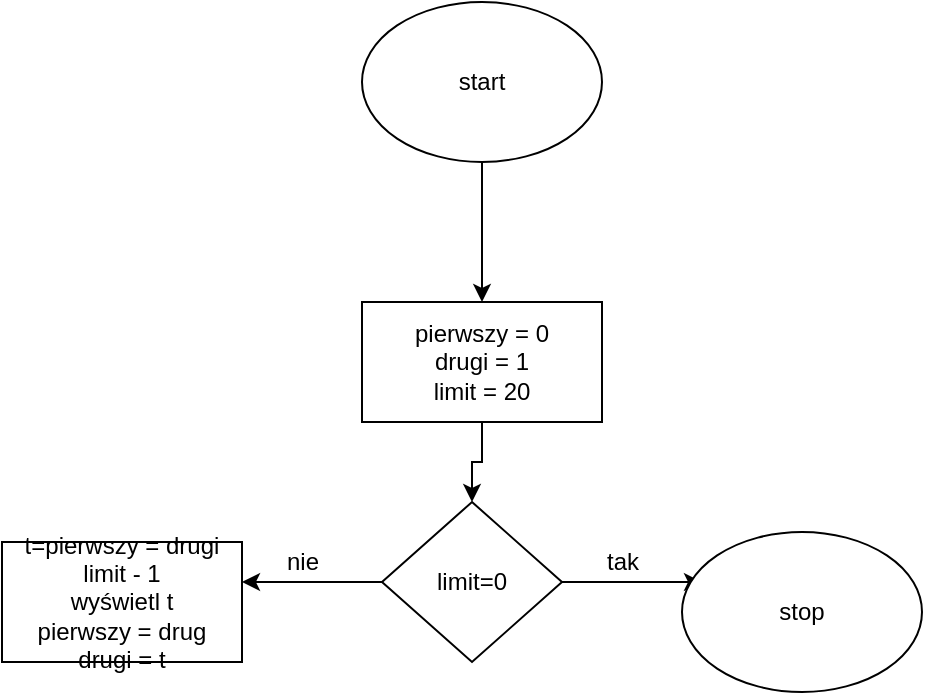 <mxfile version="21.0.2" type="github">
  <diagram id="C5RBs43oDa-KdzZeNtuy" name="Page-1">
    <mxGraphModel dx="1434" dy="739" grid="1" gridSize="10" guides="1" tooltips="1" connect="1" arrows="1" fold="1" page="1" pageScale="1" pageWidth="827" pageHeight="1169" math="0" shadow="0">
      <root>
        <mxCell id="WIyWlLk6GJQsqaUBKTNV-0" />
        <mxCell id="WIyWlLk6GJQsqaUBKTNV-1" parent="WIyWlLk6GJQsqaUBKTNV-0" />
        <mxCell id="cobmNWQkVTxJ-I8DuDdv-2" style="edgeStyle=orthogonalEdgeStyle;rounded=0;orthogonalLoop=1;jettySize=auto;html=1;" edge="1" parent="WIyWlLk6GJQsqaUBKTNV-1" source="cobmNWQkVTxJ-I8DuDdv-0" target="cobmNWQkVTxJ-I8DuDdv-1">
          <mxGeometry relative="1" as="geometry" />
        </mxCell>
        <mxCell id="cobmNWQkVTxJ-I8DuDdv-0" value="start" style="ellipse;whiteSpace=wrap;html=1;" vertex="1" parent="WIyWlLk6GJQsqaUBKTNV-1">
          <mxGeometry x="330" y="50" width="120" height="80" as="geometry" />
        </mxCell>
        <mxCell id="cobmNWQkVTxJ-I8DuDdv-4" style="edgeStyle=orthogonalEdgeStyle;rounded=0;orthogonalLoop=1;jettySize=auto;html=1;entryX=0.5;entryY=0;entryDx=0;entryDy=0;" edge="1" parent="WIyWlLk6GJQsqaUBKTNV-1" source="cobmNWQkVTxJ-I8DuDdv-1" target="cobmNWQkVTxJ-I8DuDdv-3">
          <mxGeometry relative="1" as="geometry" />
        </mxCell>
        <mxCell id="cobmNWQkVTxJ-I8DuDdv-1" value="&lt;div&gt;pierwszy = 0&lt;/div&gt;&lt;div&gt;drugi = 1&lt;/div&gt;&lt;div&gt;limit = 20&lt;br&gt;&lt;/div&gt;" style="rounded=0;whiteSpace=wrap;html=1;" vertex="1" parent="WIyWlLk6GJQsqaUBKTNV-1">
          <mxGeometry x="330" y="200" width="120" height="60" as="geometry" />
        </mxCell>
        <mxCell id="cobmNWQkVTxJ-I8DuDdv-5" style="edgeStyle=orthogonalEdgeStyle;rounded=0;orthogonalLoop=1;jettySize=auto;html=1;" edge="1" parent="WIyWlLk6GJQsqaUBKTNV-1" source="cobmNWQkVTxJ-I8DuDdv-3">
          <mxGeometry relative="1" as="geometry">
            <mxPoint x="500" y="340" as="targetPoint" />
          </mxGeometry>
        </mxCell>
        <mxCell id="cobmNWQkVTxJ-I8DuDdv-7" style="edgeStyle=orthogonalEdgeStyle;rounded=0;orthogonalLoop=1;jettySize=auto;html=1;" edge="1" parent="WIyWlLk6GJQsqaUBKTNV-1" source="cobmNWQkVTxJ-I8DuDdv-3">
          <mxGeometry relative="1" as="geometry">
            <mxPoint x="270" y="340" as="targetPoint" />
          </mxGeometry>
        </mxCell>
        <mxCell id="cobmNWQkVTxJ-I8DuDdv-3" value="limit=0" style="rhombus;whiteSpace=wrap;html=1;" vertex="1" parent="WIyWlLk6GJQsqaUBKTNV-1">
          <mxGeometry x="340" y="300" width="90" height="80" as="geometry" />
        </mxCell>
        <mxCell id="cobmNWQkVTxJ-I8DuDdv-6" value="tak" style="text;html=1;align=center;verticalAlign=middle;resizable=0;points=[];autosize=1;strokeColor=none;fillColor=none;" vertex="1" parent="WIyWlLk6GJQsqaUBKTNV-1">
          <mxGeometry x="440" y="315" width="40" height="30" as="geometry" />
        </mxCell>
        <mxCell id="cobmNWQkVTxJ-I8DuDdv-8" value="nie" style="text;html=1;align=center;verticalAlign=middle;resizable=0;points=[];autosize=1;strokeColor=none;fillColor=none;" vertex="1" parent="WIyWlLk6GJQsqaUBKTNV-1">
          <mxGeometry x="280" y="315" width="40" height="30" as="geometry" />
        </mxCell>
        <mxCell id="cobmNWQkVTxJ-I8DuDdv-9" value="stop" style="ellipse;whiteSpace=wrap;html=1;" vertex="1" parent="WIyWlLk6GJQsqaUBKTNV-1">
          <mxGeometry x="490" y="315" width="120" height="80" as="geometry" />
        </mxCell>
        <mxCell id="cobmNWQkVTxJ-I8DuDdv-10" value="&lt;div&gt;t=pierwszy = drugi&lt;/div&gt;&lt;div&gt;limit - 1&lt;/div&gt;&lt;div&gt;wyświetl t&lt;/div&gt;&lt;div&gt;pierwszy = drug&lt;/div&gt;&lt;div&gt;drugi = t&lt;br&gt;&lt;/div&gt;" style="rounded=0;whiteSpace=wrap;html=1;" vertex="1" parent="WIyWlLk6GJQsqaUBKTNV-1">
          <mxGeometry x="150" y="320" width="120" height="60" as="geometry" />
        </mxCell>
      </root>
    </mxGraphModel>
  </diagram>
</mxfile>

